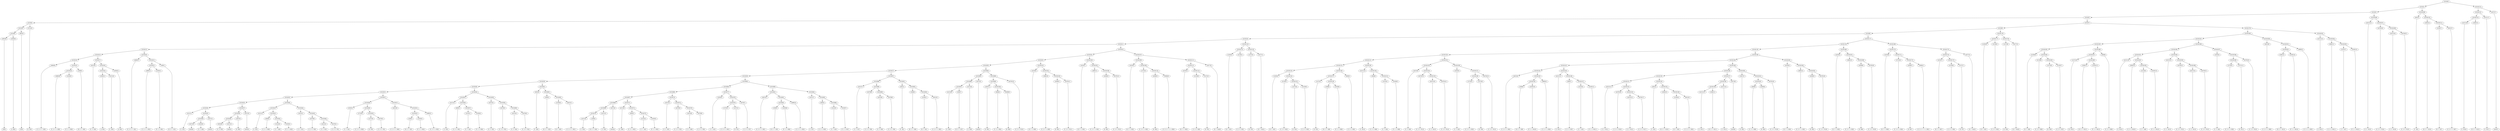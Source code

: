 digraph sample{
"L3953(0)"->"[G](0)"
"L3583(0)"->"[A  B](0)"
"L5319(6)"->"L3953(0)"
"L5319(6)"->"L3583(0)"
"L891(0)"->"[C](0)"
"L5319(5)"->"L5319(6)"
"L5319(5)"->"L891(0)"
"L3741(0)"->"[E  F](0)"
"L5319(4)"->"L5319(5)"
"L5319(4)"->"L3741(0)"
"L4840(0)"->"[C  D  E  F  G](0)"
"L3665(0)"->"[C  D  G  A  B](0)"
"L3183(0)"->"[F  G  A  B](0)"
"L5319(16)"->"L3665(0)"
"L5319(16)"->"L3183(0)"
"L336(0)"->"[D  E  F  G](0)"
"L5319(15)"->"L5319(16)"
"L5319(15)"->"L336(0)"
"L5319(14)"->"L4840(0)"
"L5319(14)"->"L5319(15)"
"L4315(0)"->"[C  E  G](0)"
"L3583(1)"->"[A  B](1)"
"L4151(0)"->"[C  E](0)"
"L5319(19)"->"L3583(1)"
"L5319(19)"->"L4151(0)"
"L3583(2)"->"[A  B](2)"
"L5319(18)"->"L5319(19)"
"L5319(18)"->"L3583(2)"
"L5319(17)"->"L4315(0)"
"L5319(17)"->"L5319(18)"
"L5319(13)"->"L5319(14)"
"L5319(13)"->"L5319(17)"
"L4840(1)"->"[C  D  E  F  G](1)"
"L3665(1)"->"[C  D  G  A  B](1)"
"L3183(1)"->"[F  G  A  B](1)"
"L5319(22)"->"L3665(1)"
"L5319(22)"->"L3183(1)"
"L336(1)"->"[D  E  F  G](1)"
"L5319(21)"->"L5319(22)"
"L5319(21)"->"L336(1)"
"L5319(20)"->"L4840(1)"
"L5319(20)"->"L5319(21)"
"L5319(12)"->"L5319(13)"
"L5319(12)"->"L5319(20)"
"L4151(1)"->"[C  E](1)"
"L3472(0)"->"[rest](0)"
"L3203(0)"->"[C  E  A](0)"
"L5319(36)"->"L3472(0)"
"L5319(36)"->"L3203(0)"
"L3472(1)"->"[rest](1)"
"L5319(35)"->"L5319(36)"
"L5319(35)"->"L3472(1)"
"L5319(34)"->"L4151(1)"
"L5319(34)"->"L5319(35)"
"L3619(0)"->"[C  D  F](0)"
"L3472(2)"->"[rest](2)"
"L5319(39)"->"L3619(0)"
"L5319(39)"->"L3472(2)"
"L1647(0)"->"[G  B](0)"
"L5319(38)"->"L5319(39)"
"L5319(38)"->"L1647(0)"
"L3472(3)"->"[rest](3)"
"L5319(37)"->"L5319(38)"
"L5319(37)"->"L3472(3)"
"L5319(33)"->"L5319(34)"
"L5319(33)"->"L5319(37)"
"L4151(2)"->"[C  E](2)"
"L856(0)"->"[C  D  A  B](0)"
"L5142(0)"->"[C  F  A](0)"
"L3183(2)"->"[F  G  A  B](2)"
"L5319(43)"->"L5142(0)"
"L5319(43)"->"L3183(2)"
"L5319(42)"->"L856(0)"
"L5319(42)"->"L5319(43)"
"L5319(41)"->"L4151(2)"
"L5319(41)"->"L5319(42)"
"L4315(1)"->"[C  E  G](1)"
"L4379(0)"->"[C  D  E  F](0)"
"L4315(2)"->"[C  E  G](2)"
"L4379(1)"->"[C  D  E  F](1)"
"L5319(46)"->"L4315(2)"
"L5319(46)"->"L4379(1)"
"L5319(45)"->"L4379(0)"
"L5319(45)"->"L5319(46)"
"L5319(44)"->"L4315(1)"
"L5319(44)"->"L5319(45)"
"L5319(40)"->"L5319(41)"
"L5319(40)"->"L5319(44)"
"L5319(32)"->"L5319(33)"
"L5319(32)"->"L5319(40)"
"L3203(1)"->"[C  E  A](1)"
"L2753(0)"->"[C  D  E  A  B](0)"
"L1472(0)"->"[D  F](0)"
"L4379(2)"->"[C  D  E  F](2)"
"L5319(50)"->"L1472(0)"
"L5319(50)"->"L4379(2)"
"L5319(49)"->"L2753(0)"
"L5319(49)"->"L5319(50)"
"L5319(48)"->"L3203(1)"
"L5319(48)"->"L5319(49)"
"L4015(0)"->"[C  D  E  G  B](0)"
"L336(2)"->"[D  E  F  G](2)"
"L3183(3)"->"[F  G  A  B](3)"
"L5319(53)"->"L336(2)"
"L5319(53)"->"L3183(3)"
"L3665(2)"->"[C  D  G  A  B](2)"
"L5319(52)"->"L5319(53)"
"L5319(52)"->"L3665(2)"
"L5319(51)"->"L4015(0)"
"L5319(51)"->"L5319(52)"
"L5319(47)"->"L5319(48)"
"L5319(47)"->"L5319(51)"
"L5319(31)"->"L5319(32)"
"L5319(31)"->"L5319(47)"
"L4151(3)"->"[C  E](3)"
"L856(1)"->"[C  D  A  B](1)"
"L5142(1)"->"[C  F  A](1)"
"L3183(4)"->"[F  G  A  B](4)"
"L5319(57)"->"L5142(1)"
"L5319(57)"->"L3183(4)"
"L5319(56)"->"L856(1)"
"L5319(56)"->"L5319(57)"
"L5319(55)"->"L4151(3)"
"L5319(55)"->"L5319(56)"
"L4315(3)"->"[C  E  G](3)"
"L4379(3)"->"[C  D  E  F](3)"
"L4315(4)"->"[C  E  G](4)"
"L4379(4)"->"[C  D  E  F](4)"
"L5319(60)"->"L4315(4)"
"L5319(60)"->"L4379(4)"
"L5319(59)"->"L4379(3)"
"L5319(59)"->"L5319(60)"
"L5319(58)"->"L4315(3)"
"L5319(58)"->"L5319(59)"
"L5319(54)"->"L5319(55)"
"L5319(54)"->"L5319(58)"
"L5319(30)"->"L5319(31)"
"L5319(30)"->"L5319(54)"
"L652(0)"->"[F  A](0)"
"L336(3)"->"[D  E  F  G](3)"
"L2185(0)"->"[D  F  G](0)"
"L4015(1)"->"[C  D  E  G  B](1)"
"L5319(63)"->"L2185(0)"
"L5319(63)"->"L4015(1)"
"L5319(62)"->"L336(3)"
"L5319(62)"->"L5319(63)"
"L5319(61)"->"L652(0)"
"L5319(61)"->"L5319(62)"
"L5319(29)"->"L5319(30)"
"L5319(29)"->"L5319(61)"
"L4151(4)"->"[C  E](4)"
"L336(4)"->"[D  E  F  G](4)"
"L5319(70)"->"L4151(4)"
"L5319(70)"->"L336(4)"
"L4151(5)"->"[C  E](5)"
"L5319(69)"->"L5319(70)"
"L5319(69)"->"L4151(5)"
"L3472(4)"->"[rest](4)"
"L5319(68)"->"L5319(69)"
"L5319(68)"->"L3472(4)"
"L4151(6)"->"[C  E](6)"
"L856(2)"->"[C  D  A  B](2)"
"L5142(2)"->"[C  F  A](2)"
"L3183(5)"->"[F  G  A  B](5)"
"L5319(73)"->"L5142(2)"
"L5319(73)"->"L3183(5)"
"L5319(72)"->"L856(2)"
"L5319(72)"->"L5319(73)"
"L5319(71)"->"L4151(6)"
"L5319(71)"->"L5319(72)"
"L5319(67)"->"L5319(68)"
"L5319(67)"->"L5319(71)"
"L4315(5)"->"[C  E  G](5)"
"L4379(5)"->"[C  D  E  F](5)"
"L4315(6)"->"[C  E  G](6)"
"L4379(6)"->"[C  D  E  F](6)"
"L5319(76)"->"L4315(6)"
"L5319(76)"->"L4379(6)"
"L5319(75)"->"L4379(5)"
"L5319(75)"->"L5319(76)"
"L5319(74)"->"L4315(5)"
"L5319(74)"->"L5319(75)"
"L5319(66)"->"L5319(67)"
"L5319(66)"->"L5319(74)"
"L3203(2)"->"[C  E  A](2)"
"L2753(1)"->"[C  D  E  A  B](1)"
"L1472(1)"->"[D  F](1)"
"L5319(79)"->"L2753(1)"
"L5319(79)"->"L1472(1)"
"L4379(7)"->"[C  D  E  F](7)"
"L5319(78)"->"L5319(79)"
"L5319(78)"->"L4379(7)"
"L5319(77)"->"L3203(2)"
"L5319(77)"->"L5319(78)"
"L5319(65)"->"L5319(66)"
"L5319(65)"->"L5319(77)"
"L4015(2)"->"[C  D  E  G  B](2)"
"L336(5)"->"[D  E  F  G](5)"
"L3183(6)"->"[F  G  A  B](6)"
"L5319(83)"->"L336(5)"
"L5319(83)"->"L3183(6)"
"L3665(3)"->"[C  D  G  A  B](3)"
"L5319(82)"->"L5319(83)"
"L5319(82)"->"L3665(3)"
"L5319(81)"->"L4015(2)"
"L5319(81)"->"L5319(82)"
"L4151(7)"->"[C  E](7)"
"L856(3)"->"[C  D  A  B](3)"
"L5142(3)"->"[C  F  A](3)"
"L3183(7)"->"[F  G  A  B](7)"
"L5319(86)"->"L5142(3)"
"L5319(86)"->"L3183(7)"
"L5319(85)"->"L856(3)"
"L5319(85)"->"L5319(86)"
"L5319(84)"->"L4151(7)"
"L5319(84)"->"L5319(85)"
"L5319(80)"->"L5319(81)"
"L5319(80)"->"L5319(84)"
"L5319(64)"->"L5319(65)"
"L5319(64)"->"L5319(80)"
"L5319(28)"->"L5319(29)"
"L5319(28)"->"L5319(64)"
"L4315(7)"->"[C  E  G](7)"
"L4379(8)"->"[C  D  E  F](8)"
"L4315(8)"->"[C  E  G](8)"
"L4379(9)"->"[C  D  E  F](9)"
"L5319(90)"->"L4315(8)"
"L5319(90)"->"L4379(9)"
"L5319(89)"->"L4379(8)"
"L5319(89)"->"L5319(90)"
"L5319(88)"->"L4315(7)"
"L5319(88)"->"L5319(89)"
"L652(1)"->"[F  A](1)"
"L336(6)"->"[D  E  F  G](6)"
"L2185(1)"->"[D  F  G](1)"
"L4015(3)"->"[C  D  E  G  B](3)"
"L5319(93)"->"L2185(1)"
"L5319(93)"->"L4015(3)"
"L5319(92)"->"L336(6)"
"L5319(92)"->"L5319(93)"
"L5319(91)"->"L652(1)"
"L5319(91)"->"L5319(92)"
"L5319(87)"->"L5319(88)"
"L5319(87)"->"L5319(91)"
"L5319(27)"->"L5319(28)"
"L5319(27)"->"L5319(87)"
"L4151(8)"->"[C  E](8)"
"L336(7)"->"[D  E  F  G](7)"
"L5319(97)"->"L4151(8)"
"L5319(97)"->"L336(7)"
"L4151(9)"->"[C  E](9)"
"L5319(96)"->"L5319(97)"
"L5319(96)"->"L4151(9)"
"L3472(5)"->"[rest](5)"
"L5319(95)"->"L5319(96)"
"L5319(95)"->"L3472(5)"
"L1647(1)"->"[G  B](1)"
"L856(4)"->"[C  D  A  B](4)"
"L4509(0)"->"[D  B](0)"
"L5319(100)"->"L856(4)"
"L5319(100)"->"L4509(0)"
"L5319(99)"->"L1647(1)"
"L5319(99)"->"L5319(100)"
"L4379(10)"->"[C  D  E  F](10)"
"L5319(98)"->"L5319(99)"
"L5319(98)"->"L4379(10)"
"L5319(94)"->"L5319(95)"
"L5319(94)"->"L5319(98)"
"L5319(26)"->"L5319(27)"
"L5319(26)"->"L5319(94)"
"L4103(0)"->"[D  F  G  B](0)"
"L3691(0)"->"[C  D  F  A  B](0)"
"L4509(1)"->"[D  B](1)"
"L4379(11)"->"[C  D  E  F](11)"
"L5319(103)"->"L4509(1)"
"L5319(103)"->"L4379(11)"
"L5319(102)"->"L3691(0)"
"L5319(102)"->"L5319(103)"
"L5319(101)"->"L4103(0)"
"L5319(101)"->"L5319(102)"
"L5319(25)"->"L5319(26)"
"L5319(25)"->"L5319(101)"
"L4103(1)"->"[D  F  G  B](1)"
"L3691(1)"->"[C  D  F  A  B](1)"
"L4509(2)"->"[D  B](2)"
"L4379(12)"->"[C  D  E  F](12)"
"L5319(106)"->"L4509(2)"
"L5319(106)"->"L4379(12)"
"L5319(105)"->"L3691(1)"
"L5319(105)"->"L5319(106)"
"L5319(104)"->"L4103(1)"
"L5319(104)"->"L5319(105)"
"L5319(24)"->"L5319(25)"
"L5319(24)"->"L5319(104)"
"L4103(2)"->"[D  F  G  B](2)"
"L2753(2)"->"[C  D  E  A  B](2)"
"L4509(3)"->"[D  B](3)"
"L3084(0)"->"[C  D  E  F  G  A  B](0)"
"L5319(110)"->"L4509(3)"
"L5319(110)"->"L3084(0)"
"L5319(109)"->"L2753(2)"
"L5319(109)"->"L5319(110)"
"L5319(108)"->"L4103(2)"
"L5319(108)"->"L5319(109)"
"L4103(3)"->"[D  F  G  B](3)"
"L5129(0)"->"[C  D  E  B](0)"
"L1472(2)"->"[D  F](2)"
"L5319(113)"->"L5129(0)"
"L5319(113)"->"L1472(2)"
"L5319(112)"->"L4103(3)"
"L5319(112)"->"L5319(113)"
"L3477(0)"->"[D  F  Gis](0)"
"L5319(111)"->"L5319(112)"
"L5319(111)"->"L3477(0)"
"L5319(107)"->"L5319(108)"
"L5319(107)"->"L5319(111)"
"L5319(23)"->"L5319(24)"
"L5319(23)"->"L5319(107)"
"L5319(11)"->"L5319(12)"
"L5319(11)"->"L5319(23)"
"L2185(2)"->"[D  F  G](2)"
"L5129(1)"->"[C  D  E  B](1)"
"L5319(115)"->"L2185(2)"
"L5319(115)"->"L5129(1)"
"L1472(3)"->"[D  F](3)"
"L3477(1)"->"[D  F  Gis](1)"
"L5319(116)"->"L1472(3)"
"L5319(116)"->"L3477(1)"
"L5319(114)"->"L5319(115)"
"L5319(114)"->"L5319(116)"
"L5319(10)"->"L5319(11)"
"L5319(10)"->"L5319(114)"
"L2185(3)"->"[D  F  G](3)"
"L5129(2)"->"[C  D  E  B](2)"
"L1472(4)"->"[D  F](4)"
"L5129(3)"->"[C  D  E  B](3)"
"L5319(125)"->"L1472(4)"
"L5319(125)"->"L5129(3)"
"L5319(124)"->"L5129(2)"
"L5319(124)"->"L5319(125)"
"L5319(123)"->"L2185(3)"
"L5319(123)"->"L5319(124)"
"L1472(5)"->"[D  F](5)"
"L336(8)"->"[D  E  F  G](8)"
"L3183(8)"->"[F  G  A  B](8)"
"L5319(128)"->"L336(8)"
"L5319(128)"->"L3183(8)"
"L5319(127)"->"L1472(5)"
"L5319(127)"->"L5319(128)"
"L856(5)"->"[C  D  A  B](5)"
"L5319(126)"->"L5319(127)"
"L5319(126)"->"L856(5)"
"L5319(122)"->"L5319(123)"
"L5319(122)"->"L5319(126)"
"L4151(10)"->"[C  E](10)"
"L856(6)"->"[C  D  A  B](6)"
"L5142(4)"->"[C  F  A](4)"
"L3183(9)"->"[F  G  A  B](9)"
"L5319(131)"->"L5142(4)"
"L5319(131)"->"L3183(9)"
"L5319(130)"->"L856(6)"
"L5319(130)"->"L5319(131)"
"L5319(129)"->"L4151(10)"
"L5319(129)"->"L5319(130)"
"L5319(121)"->"L5319(122)"
"L5319(121)"->"L5319(129)"
"L4315(9)"->"[C  E  G](9)"
"L4379(13)"->"[C  D  E  F](13)"
"L4315(10)"->"[C  E  G](10)"
"L4379(14)"->"[C  D  E  F](14)"
"L5319(135)"->"L4315(10)"
"L5319(135)"->"L4379(14)"
"L5319(134)"->"L4379(13)"
"L5319(134)"->"L5319(135)"
"L5319(133)"->"L4315(9)"
"L5319(133)"->"L5319(134)"
"L3203(3)"->"[C  E  A](3)"
"L2753(3)"->"[C  D  E  A  B](3)"
"L1472(6)"->"[D  F](6)"
"L5319(138)"->"L2753(3)"
"L5319(138)"->"L1472(6)"
"L4379(15)"->"[C  D  E  F](15)"
"L5319(137)"->"L5319(138)"
"L5319(137)"->"L4379(15)"
"L5319(136)"->"L3203(3)"
"L5319(136)"->"L5319(137)"
"L5319(132)"->"L5319(133)"
"L5319(132)"->"L5319(136)"
"L5319(120)"->"L5319(121)"
"L5319(120)"->"L5319(132)"
"L4015(4)"->"[C  D  E  G  B](4)"
"L336(9)"->"[D  E  F  G](9)"
"L3183(10)"->"[F  G  A  B](10)"
"L5319(144)"->"L336(9)"
"L5319(144)"->"L3183(10)"
"L3665(4)"->"[C  D  G  A  B](4)"
"L5319(143)"->"L5319(144)"
"L5319(143)"->"L3665(4)"
"L5319(142)"->"L4015(4)"
"L5319(142)"->"L5319(143)"
"L4151(11)"->"[C  E](11)"
"L856(7)"->"[C  D  A  B](7)"
"L5142(5)"->"[C  F  A](5)"
"L3183(11)"->"[F  G  A  B](11)"
"L5319(147)"->"L5142(5)"
"L5319(147)"->"L3183(11)"
"L5319(146)"->"L856(7)"
"L5319(146)"->"L5319(147)"
"L5319(145)"->"L4151(11)"
"L5319(145)"->"L5319(146)"
"L5319(141)"->"L5319(142)"
"L5319(141)"->"L5319(145)"
"L4315(11)"->"[C  E  G](11)"
"L4379(16)"->"[C  D  E  F](16)"
"L4315(12)"->"[C  E  G](12)"
"L4379(17)"->"[C  D  E  F](17)"
"L5319(153)"->"L4315(12)"
"L5319(153)"->"L4379(17)"
"L5319(152)"->"L4379(16)"
"L5319(152)"->"L5319(153)"
"L5319(151)"->"L4315(11)"
"L5319(151)"->"L5319(152)"
"L652(2)"->"[F  A](2)"
"L336(10)"->"[D  E  F  G](10)"
"L2185(4)"->"[D  F  G](4)"
"L4015(5)"->"[C  D  E  G  B](5)"
"L5319(156)"->"L2185(4)"
"L5319(156)"->"L4015(5)"
"L5319(155)"->"L336(10)"
"L5319(155)"->"L5319(156)"
"L5319(154)"->"L652(2)"
"L5319(154)"->"L5319(155)"
"L5319(150)"->"L5319(151)"
"L5319(150)"->"L5319(154)"
"L4151(12)"->"[C  E](12)"
"L336(11)"->"[D  E  F  G](11)"
"L5319(159)"->"L4151(12)"
"L5319(159)"->"L336(11)"
"L4151(13)"->"[C  E](13)"
"L5319(158)"->"L5319(159)"
"L5319(158)"->"L4151(13)"
"L3472(6)"->"[rest](6)"
"L5319(157)"->"L5319(158)"
"L5319(157)"->"L3472(6)"
"L5319(149)"->"L5319(150)"
"L5319(149)"->"L5319(157)"
"L1647(2)"->"[G  B](2)"
"L856(8)"->"[C  D  A  B](8)"
"L4509(4)"->"[D  B](4)"
"L5319(162)"->"L856(8)"
"L5319(162)"->"L4509(4)"
"L4379(18)"->"[C  D  E  F](18)"
"L5319(161)"->"L5319(162)"
"L5319(161)"->"L4379(18)"
"L5319(160)"->"L1647(2)"
"L5319(160)"->"L5319(161)"
"L5319(148)"->"L5319(149)"
"L5319(148)"->"L5319(160)"
"L5319(140)"->"L5319(141)"
"L5319(140)"->"L5319(148)"
"L4103(4)"->"[D  F  G  B](4)"
"L3691(2)"->"[C  D  F  A  B](2)"
"L4509(5)"->"[D  B](5)"
"L4379(19)"->"[C  D  E  F](19)"
"L5319(165)"->"L4509(5)"
"L5319(165)"->"L4379(19)"
"L5319(164)"->"L3691(2)"
"L5319(164)"->"L5319(165)"
"L5319(163)"->"L4103(4)"
"L5319(163)"->"L5319(164)"
"L5319(139)"->"L5319(140)"
"L5319(139)"->"L5319(163)"
"L5319(119)"->"L5319(120)"
"L5319(119)"->"L5319(139)"
"L4103(5)"->"[D  F  G  B](5)"
"L3691(3)"->"[C  D  F  A  B](3)"
"L4509(6)"->"[D  B](6)"
"L4379(20)"->"[C  D  E  F](20)"
"L5319(168)"->"L4509(6)"
"L5319(168)"->"L4379(20)"
"L5319(167)"->"L3691(3)"
"L5319(167)"->"L5319(168)"
"L5319(166)"->"L4103(5)"
"L5319(166)"->"L5319(167)"
"L5319(118)"->"L5319(119)"
"L5319(118)"->"L5319(166)"
"L4103(6)"->"[D  F  G  B](6)"
"L2753(4)"->"[C  D  E  A  B](4)"
"L4509(7)"->"[D  B](7)"
"L3084(1)"->"[C  D  E  F  G  A  B](1)"
"L5319(172)"->"L4509(7)"
"L5319(172)"->"L3084(1)"
"L5319(171)"->"L2753(4)"
"L5319(171)"->"L5319(172)"
"L5319(170)"->"L4103(6)"
"L5319(170)"->"L5319(171)"
"L4103(7)"->"[D  F  G  B](7)"
"L5129(4)"->"[C  D  E  B](4)"
"L1472(7)"->"[D  F](7)"
"L5319(175)"->"L5129(4)"
"L5319(175)"->"L1472(7)"
"L5319(174)"->"L4103(7)"
"L5319(174)"->"L5319(175)"
"L3477(2)"->"[D  F  Gis](2)"
"L5319(173)"->"L5319(174)"
"L5319(173)"->"L3477(2)"
"L5319(169)"->"L5319(170)"
"L5319(169)"->"L5319(173)"
"L5319(117)"->"L5319(118)"
"L5319(117)"->"L5319(169)"
"L5319(9)"->"L5319(10)"
"L5319(9)"->"L5319(117)"
"L2185(5)"->"[D  F  G](5)"
"L5129(5)"->"[C  D  E  B](5)"
"L5319(177)"->"L2185(5)"
"L5319(177)"->"L5129(5)"
"L1472(8)"->"[D  F](8)"
"L3477(3)"->"[D  F  Gis](3)"
"L5319(178)"->"L1472(8)"
"L5319(178)"->"L3477(3)"
"L5319(176)"->"L5319(177)"
"L5319(176)"->"L5319(178)"
"L5319(8)"->"L5319(9)"
"L5319(8)"->"L5319(176)"
"L2185(6)"->"[D  F  G](6)"
"L5129(6)"->"[C  D  E  B](6)"
"L1472(9)"->"[D  F](9)"
"L5129(7)"->"[C  D  E  B](7)"
"L5319(185)"->"L1472(9)"
"L5319(185)"->"L5129(7)"
"L5319(184)"->"L5129(6)"
"L5319(184)"->"L5319(185)"
"L5319(183)"->"L2185(6)"
"L5319(183)"->"L5319(184)"
"L1472(10)"->"[D  F](10)"
"L336(12)"->"[D  E  F  G](12)"
"L3183(12)"->"[F  G  A  B](12)"
"L5319(188)"->"L336(12)"
"L5319(188)"->"L3183(12)"
"L5319(187)"->"L1472(10)"
"L5319(187)"->"L5319(188)"
"L856(9)"->"[C  D  A  B](9)"
"L5319(186)"->"L5319(187)"
"L5319(186)"->"L856(9)"
"L5319(182)"->"L5319(183)"
"L5319(182)"->"L5319(186)"
"L4151(14)"->"[C  E](14)"
"L856(10)"->"[C  D  A  B](10)"
"L5142(6)"->"[C  F  A](6)"
"L3183(13)"->"[F  G  A  B](13)"
"L5319(193)"->"L5142(6)"
"L5319(193)"->"L3183(13)"
"L5319(192)"->"L856(10)"
"L5319(192)"->"L5319(193)"
"L5319(191)"->"L4151(14)"
"L5319(191)"->"L5319(192)"
"L4315(13)"->"[C  E  G](13)"
"L4379(21)"->"[C  D  E  F](21)"
"L4315(14)"->"[C  E  G](14)"
"L4379(22)"->"[C  D  E  F](22)"
"L5319(196)"->"L4315(14)"
"L5319(196)"->"L4379(22)"
"L5319(195)"->"L4379(21)"
"L5319(195)"->"L5319(196)"
"L5319(194)"->"L4315(13)"
"L5319(194)"->"L5319(195)"
"L5319(190)"->"L5319(191)"
"L5319(190)"->"L5319(194)"
"L3203(4)"->"[C  E  A](4)"
"L2753(5)"->"[C  D  E  A  B](5)"
"L1472(11)"->"[D  F](11)"
"L5319(199)"->"L2753(5)"
"L5319(199)"->"L1472(11)"
"L4379(23)"->"[C  D  E  F](23)"
"L5319(198)"->"L5319(199)"
"L5319(198)"->"L4379(23)"
"L5319(197)"->"L3203(4)"
"L5319(197)"->"L5319(198)"
"L5319(189)"->"L5319(190)"
"L5319(189)"->"L5319(197)"
"L5319(181)"->"L5319(182)"
"L5319(181)"->"L5319(189)"
"L4015(6)"->"[C  D  E  G  B](6)"
"L336(13)"->"[D  E  F  G](13)"
"L3183(14)"->"[F  G  A  B](14)"
"L5319(202)"->"L336(13)"
"L5319(202)"->"L3183(14)"
"L3665(5)"->"[C  D  G  A  B](5)"
"L5319(201)"->"L5319(202)"
"L5319(201)"->"L3665(5)"
"L5319(200)"->"L4015(6)"
"L5319(200)"->"L5319(201)"
"L5319(180)"->"L5319(181)"
"L5319(180)"->"L5319(200)"
"L4151(15)"->"[C  E](15)"
"L856(11)"->"[C  D  A  B](11)"
"L5142(7)"->"[C  F  A](7)"
"L3183(15)"->"[F  G  A  B](15)"
"L5319(205)"->"L5142(7)"
"L5319(205)"->"L3183(15)"
"L5319(204)"->"L856(11)"
"L5319(204)"->"L5319(205)"
"L5319(203)"->"L4151(15)"
"L5319(203)"->"L5319(204)"
"L5319(179)"->"L5319(180)"
"L5319(179)"->"L5319(203)"
"L5319(7)"->"L5319(8)"
"L5319(7)"->"L5319(179)"
"L5319(3)"->"L5319(4)"
"L5319(3)"->"L5319(7)"
"L4315(15)"->"[C  E  G](15)"
"L4379(24)"->"[C  D  E  F](24)"
"L4315(16)"->"[C  E  G](16)"
"L4379(25)"->"[C  D  E  F](25)"
"L5319(208)"->"L4315(16)"
"L5319(208)"->"L4379(25)"
"L5319(207)"->"L4379(24)"
"L5319(207)"->"L5319(208)"
"L5319(206)"->"L4315(15)"
"L5319(206)"->"L5319(207)"
"L5319(2)"->"L5319(3)"
"L5319(2)"->"L5319(206)"
"L652(3)"->"[F  A](3)"
"L336(14)"->"[D  E  F  G](14)"
"L2185(7)"->"[D  F  G](7)"
"L4015(7)"->"[C  D  E  G  B](7)"
"L5319(211)"->"L2185(7)"
"L5319(211)"->"L4015(7)"
"L5319(210)"->"L336(14)"
"L5319(210)"->"L5319(211)"
"L5319(209)"->"L652(3)"
"L5319(209)"->"L5319(210)"
"L5319(1)"->"L5319(2)"
"L5319(1)"->"L5319(209)"
"L4151(16)"->"[C  E](16)"
"L336(15)"->"[D  E  F  G](15)"
"L5319(214)"->"L4151(16)"
"L5319(214)"->"L336(15)"
"L4151(17)"->"[C  E](17)"
"L5319(213)"->"L5319(214)"
"L5319(213)"->"L4151(17)"
"L3472(7)"->"[rest](7)"
"L5319(212)"->"L5319(213)"
"L5319(212)"->"L3472(7)"
"L5319(0)"->"L5319(1)"
"L5319(0)"->"L5319(212)"
{rank = min; "L5319(0)"}
{rank = same; "L5319(1)"; "L5319(212)";}
{rank = same; "L5319(2)"; "L5319(209)"; "L5319(213)"; "L3472(7)";}
{rank = same; "L5319(3)"; "L5319(206)"; "L652(3)"; "L5319(210)"; "L5319(214)"; "L4151(17)";}
{rank = same; "L5319(4)"; "L5319(7)"; "L4315(15)"; "L5319(207)"; "L336(14)"; "L5319(211)"; "L4151(16)"; "L336(15)";}
{rank = same; "L5319(5)"; "L3741(0)"; "L5319(8)"; "L5319(179)"; "L4379(24)"; "L5319(208)"; "L2185(7)"; "L4015(7)";}
{rank = same; "L5319(6)"; "L891(0)"; "L5319(9)"; "L5319(176)"; "L5319(180)"; "L5319(203)"; "L4315(16)"; "L4379(25)";}
{rank = same; "L3953(0)"; "L3583(0)"; "L5319(10)"; "L5319(117)"; "L5319(177)"; "L5319(178)"; "L5319(181)"; "L5319(200)"; "L4151(15)"; "L5319(204)";}
{rank = same; "L5319(11)"; "L5319(114)"; "L5319(118)"; "L5319(169)"; "L2185(5)"; "L5129(5)"; "L1472(8)"; "L3477(3)"; "L5319(182)"; "L5319(189)"; "L4015(6)"; "L5319(201)"; "L856(11)"; "L5319(205)";}
{rank = same; "L5319(12)"; "L5319(23)"; "L5319(115)"; "L5319(116)"; "L5319(119)"; "L5319(166)"; "L5319(170)"; "L5319(173)"; "L5319(183)"; "L5319(186)"; "L5319(190)"; "L5319(197)"; "L5319(202)"; "L3665(5)"; "L5142(7)"; "L3183(15)";}
{rank = same; "L5319(13)"; "L5319(20)"; "L5319(24)"; "L5319(107)"; "L2185(2)"; "L5129(1)"; "L1472(3)"; "L3477(1)"; "L5319(120)"; "L5319(139)"; "L4103(5)"; "L5319(167)"; "L4103(6)"; "L5319(171)"; "L5319(174)"; "L3477(2)"; "L2185(6)"; "L5319(184)"; "L5319(187)"; "L856(9)"; "L5319(191)"; "L5319(194)"; "L3203(4)"; "L5319(198)"; "L336(13)"; "L3183(14)";}
{rank = same; "L5319(14)"; "L5319(17)"; "L4840(1)"; "L5319(21)"; "L5319(25)"; "L5319(104)"; "L5319(108)"; "L5319(111)"; "L5319(121)"; "L5319(132)"; "L5319(140)"; "L5319(163)"; "L3691(3)"; "L5319(168)"; "L2753(4)"; "L5319(172)"; "L4103(7)"; "L5319(175)"; "L5129(6)"; "L5319(185)"; "L1472(10)"; "L5319(188)"; "L4151(14)"; "L5319(192)"; "L4315(13)"; "L5319(195)"; "L5319(199)"; "L4379(23)";}
{rank = same; "L4840(0)"; "L5319(15)"; "L4315(0)"; "L5319(18)"; "L5319(22)"; "L336(1)"; "L5319(26)"; "L5319(101)"; "L4103(1)"; "L5319(105)"; "L4103(2)"; "L5319(109)"; "L5319(112)"; "L3477(0)"; "L5319(122)"; "L5319(129)"; "L5319(133)"; "L5319(136)"; "L5319(141)"; "L5319(148)"; "L4103(4)"; "L5319(164)"; "L4509(6)"; "L4379(20)"; "L4509(7)"; "L3084(1)"; "L5129(4)"; "L1472(7)"; "L1472(9)"; "L5129(7)"; "L336(12)"; "L3183(12)"; "L856(10)"; "L5319(193)"; "L4379(21)"; "L5319(196)"; "L2753(5)"; "L1472(11)";}
{rank = same; "L5319(16)"; "L336(0)"; "L5319(19)"; "L3583(2)"; "L3665(1)"; "L3183(1)"; "L5319(27)"; "L5319(94)"; "L4103(0)"; "L5319(102)"; "L3691(1)"; "L5319(106)"; "L2753(2)"; "L5319(110)"; "L4103(3)"; "L5319(113)"; "L5319(123)"; "L5319(126)"; "L4151(10)"; "L5319(130)"; "L4315(9)"; "L5319(134)"; "L3203(3)"; "L5319(137)"; "L5319(142)"; "L5319(145)"; "L5319(149)"; "L5319(160)"; "L3691(2)"; "L5319(165)"; "L5142(6)"; "L3183(13)"; "L4315(14)"; "L4379(22)";}
{rank = same; "L3665(0)"; "L3183(0)"; "L3583(1)"; "L4151(0)"; "L5319(28)"; "L5319(87)"; "L5319(95)"; "L5319(98)"; "L3691(0)"; "L5319(103)"; "L4509(2)"; "L4379(12)"; "L4509(3)"; "L3084(0)"; "L5129(0)"; "L1472(2)"; "L2185(3)"; "L5319(124)"; "L5319(127)"; "L856(5)"; "L856(6)"; "L5319(131)"; "L4379(13)"; "L5319(135)"; "L5319(138)"; "L4379(15)"; "L4015(4)"; "L5319(143)"; "L4151(11)"; "L5319(146)"; "L5319(150)"; "L5319(157)"; "L1647(2)"; "L5319(161)"; "L4509(5)"; "L4379(19)";}
{rank = same; "L5319(29)"; "L5319(64)"; "L5319(88)"; "L5319(91)"; "L5319(96)"; "L3472(5)"; "L5319(99)"; "L4379(10)"; "L4509(1)"; "L4379(11)"; "L5129(2)"; "L5319(125)"; "L1472(5)"; "L5319(128)"; "L5142(4)"; "L3183(9)"; "L4315(10)"; "L4379(14)"; "L2753(3)"; "L1472(6)"; "L5319(144)"; "L3665(4)"; "L856(7)"; "L5319(147)"; "L5319(151)"; "L5319(154)"; "L5319(158)"; "L3472(6)"; "L5319(162)"; "L4379(18)";}
{rank = same; "L5319(30)"; "L5319(61)"; "L5319(65)"; "L5319(80)"; "L4315(7)"; "L5319(89)"; "L652(1)"; "L5319(92)"; "L5319(97)"; "L4151(9)"; "L1647(1)"; "L5319(100)"; "L1472(4)"; "L5129(3)"; "L336(8)"; "L3183(8)"; "L336(9)"; "L3183(10)"; "L5142(5)"; "L3183(11)"; "L4315(11)"; "L5319(152)"; "L652(2)"; "L5319(155)"; "L5319(159)"; "L4151(13)"; "L856(8)"; "L4509(4)";}
{rank = same; "L5319(31)"; "L5319(54)"; "L652(0)"; "L5319(62)"; "L5319(66)"; "L5319(77)"; "L5319(81)"; "L5319(84)"; "L4379(8)"; "L5319(90)"; "L336(6)"; "L5319(93)"; "L4151(8)"; "L336(7)"; "L856(4)"; "L4509(0)"; "L4379(16)"; "L5319(153)"; "L336(10)"; "L5319(156)"; "L4151(12)"; "L336(11)";}
{rank = same; "L5319(32)"; "L5319(47)"; "L5319(55)"; "L5319(58)"; "L336(3)"; "L5319(63)"; "L5319(67)"; "L5319(74)"; "L3203(2)"; "L5319(78)"; "L4015(2)"; "L5319(82)"; "L4151(7)"; "L5319(85)"; "L4315(8)"; "L4379(9)"; "L2185(1)"; "L4015(3)"; "L4315(12)"; "L4379(17)"; "L2185(4)"; "L4015(5)";}
{rank = same; "L5319(33)"; "L5319(40)"; "L5319(48)"; "L5319(51)"; "L4151(3)"; "L5319(56)"; "L4315(3)"; "L5319(59)"; "L2185(0)"; "L4015(1)"; "L5319(68)"; "L5319(71)"; "L4315(5)"; "L5319(75)"; "L5319(79)"; "L4379(7)"; "L5319(83)"; "L3665(3)"; "L856(3)"; "L5319(86)";}
{rank = same; "L5319(34)"; "L5319(37)"; "L5319(41)"; "L5319(44)"; "L3203(1)"; "L5319(49)"; "L4015(0)"; "L5319(52)"; "L856(1)"; "L5319(57)"; "L4379(3)"; "L5319(60)"; "L5319(69)"; "L3472(4)"; "L4151(6)"; "L5319(72)"; "L4379(5)"; "L5319(76)"; "L2753(1)"; "L1472(1)"; "L336(5)"; "L3183(6)"; "L5142(3)"; "L3183(7)";}
{rank = same; "L4151(1)"; "L5319(35)"; "L5319(38)"; "L3472(3)"; "L4151(2)"; "L5319(42)"; "L4315(1)"; "L5319(45)"; "L2753(0)"; "L5319(50)"; "L5319(53)"; "L3665(2)"; "L5142(1)"; "L3183(4)"; "L4315(4)"; "L4379(4)"; "L5319(70)"; "L4151(5)"; "L856(2)"; "L5319(73)"; "L4315(6)"; "L4379(6)";}
{rank = same; "L5319(36)"; "L3472(1)"; "L5319(39)"; "L1647(0)"; "L856(0)"; "L5319(43)"; "L4379(0)"; "L5319(46)"; "L1472(0)"; "L4379(2)"; "L336(2)"; "L3183(3)"; "L4151(4)"; "L336(4)"; "L5142(2)"; "L3183(5)";}
{rank = same; "L3472(0)"; "L3203(0)"; "L3619(0)"; "L3472(2)"; "L5142(0)"; "L3183(2)"; "L4315(2)"; "L4379(1)";}
{rank = max; "[A  B](0)"; "[A  B](1)"; "[A  B](2)"; "[C  D  A  B](0)"; "[C  D  A  B](1)"; "[C  D  A  B](10)"; "[C  D  A  B](11)"; "[C  D  A  B](2)"; "[C  D  A  B](3)"; "[C  D  A  B](4)"; "[C  D  A  B](5)"; "[C  D  A  B](6)"; "[C  D  A  B](7)"; "[C  D  A  B](8)"; "[C  D  A  B](9)"; "[C  D  E  A  B](0)"; "[C  D  E  A  B](1)"; "[C  D  E  A  B](2)"; "[C  D  E  A  B](3)"; "[C  D  E  A  B](4)"; "[C  D  E  A  B](5)"; "[C  D  E  B](0)"; "[C  D  E  B](1)"; "[C  D  E  B](2)"; "[C  D  E  B](3)"; "[C  D  E  B](4)"; "[C  D  E  B](5)"; "[C  D  E  B](6)"; "[C  D  E  B](7)"; "[C  D  E  F  G  A  B](0)"; "[C  D  E  F  G  A  B](1)"; "[C  D  E  F  G](0)"; "[C  D  E  F  G](1)"; "[C  D  E  F](0)"; "[C  D  E  F](1)"; "[C  D  E  F](10)"; "[C  D  E  F](11)"; "[C  D  E  F](12)"; "[C  D  E  F](13)"; "[C  D  E  F](14)"; "[C  D  E  F](15)"; "[C  D  E  F](16)"; "[C  D  E  F](17)"; "[C  D  E  F](18)"; "[C  D  E  F](19)"; "[C  D  E  F](2)"; "[C  D  E  F](20)"; "[C  D  E  F](21)"; "[C  D  E  F](22)"; "[C  D  E  F](23)"; "[C  D  E  F](24)"; "[C  D  E  F](25)"; "[C  D  E  F](3)"; "[C  D  E  F](4)"; "[C  D  E  F](5)"; "[C  D  E  F](6)"; "[C  D  E  F](7)"; "[C  D  E  F](8)"; "[C  D  E  F](9)"; "[C  D  E  G  B](0)"; "[C  D  E  G  B](1)"; "[C  D  E  G  B](2)"; "[C  D  E  G  B](3)"; "[C  D  E  G  B](4)"; "[C  D  E  G  B](5)"; "[C  D  E  G  B](6)"; "[C  D  E  G  B](7)"; "[C  D  F  A  B](0)"; "[C  D  F  A  B](1)"; "[C  D  F  A  B](2)"; "[C  D  F  A  B](3)"; "[C  D  F](0)"; "[C  D  G  A  B](0)"; "[C  D  G  A  B](1)"; "[C  D  G  A  B](2)"; "[C  D  G  A  B](3)"; "[C  D  G  A  B](4)"; "[C  D  G  A  B](5)"; "[C  E  A](0)"; "[C  E  A](1)"; "[C  E  A](2)"; "[C  E  A](3)"; "[C  E  A](4)"; "[C  E  G](0)"; "[C  E  G](1)"; "[C  E  G](10)"; "[C  E  G](11)"; "[C  E  G](12)"; "[C  E  G](13)"; "[C  E  G](14)"; "[C  E  G](15)"; "[C  E  G](16)"; "[C  E  G](2)"; "[C  E  G](3)"; "[C  E  G](4)"; "[C  E  G](5)"; "[C  E  G](6)"; "[C  E  G](7)"; "[C  E  G](8)"; "[C  E  G](9)"; "[C  E](0)"; "[C  E](1)"; "[C  E](10)"; "[C  E](11)"; "[C  E](12)"; "[C  E](13)"; "[C  E](14)"; "[C  E](15)"; "[C  E](16)"; "[C  E](17)"; "[C  E](2)"; "[C  E](3)"; "[C  E](4)"; "[C  E](5)"; "[C  E](6)"; "[C  E](7)"; "[C  E](8)"; "[C  E](9)"; "[C  F  A](0)"; "[C  F  A](1)"; "[C  F  A](2)"; "[C  F  A](3)"; "[C  F  A](4)"; "[C  F  A](5)"; "[C  F  A](6)"; "[C  F  A](7)"; "[C](0)"; "[D  B](0)"; "[D  B](1)"; "[D  B](2)"; "[D  B](3)"; "[D  B](4)"; "[D  B](5)"; "[D  B](6)"; "[D  B](7)"; "[D  E  F  G](0)"; "[D  E  F  G](1)"; "[D  E  F  G](10)"; "[D  E  F  G](11)"; "[D  E  F  G](12)"; "[D  E  F  G](13)"; "[D  E  F  G](14)"; "[D  E  F  G](15)"; "[D  E  F  G](2)"; "[D  E  F  G](3)"; "[D  E  F  G](4)"; "[D  E  F  G](5)"; "[D  E  F  G](6)"; "[D  E  F  G](7)"; "[D  E  F  G](8)"; "[D  E  F  G](9)"; "[D  F  G  B](0)"; "[D  F  G  B](1)"; "[D  F  G  B](2)"; "[D  F  G  B](3)"; "[D  F  G  B](4)"; "[D  F  G  B](5)"; "[D  F  G  B](6)"; "[D  F  G  B](7)"; "[D  F  G](0)"; "[D  F  G](1)"; "[D  F  G](2)"; "[D  F  G](3)"; "[D  F  G](4)"; "[D  F  G](5)"; "[D  F  G](6)"; "[D  F  G](7)"; "[D  F  Gis](0)"; "[D  F  Gis](1)"; "[D  F  Gis](2)"; "[D  F  Gis](3)"; "[D  F](0)"; "[D  F](1)"; "[D  F](10)"; "[D  F](11)"; "[D  F](2)"; "[D  F](3)"; "[D  F](4)"; "[D  F](5)"; "[D  F](6)"; "[D  F](7)"; "[D  F](8)"; "[D  F](9)"; "[E  F](0)"; "[F  A](0)"; "[F  A](1)"; "[F  A](2)"; "[F  A](3)"; "[F  G  A  B](0)"; "[F  G  A  B](1)"; "[F  G  A  B](10)"; "[F  G  A  B](11)"; "[F  G  A  B](12)"; "[F  G  A  B](13)"; "[F  G  A  B](14)"; "[F  G  A  B](15)"; "[F  G  A  B](2)"; "[F  G  A  B](3)"; "[F  G  A  B](4)"; "[F  G  A  B](5)"; "[F  G  A  B](6)"; "[F  G  A  B](7)"; "[F  G  A  B](8)"; "[F  G  A  B](9)"; "[G  B](0)"; "[G  B](1)"; "[G  B](2)"; "[G](0)"; "[rest](0)"; "[rest](1)"; "[rest](2)"; "[rest](3)"; "[rest](4)"; "[rest](5)"; "[rest](6)"; "[rest](7)";}
}
